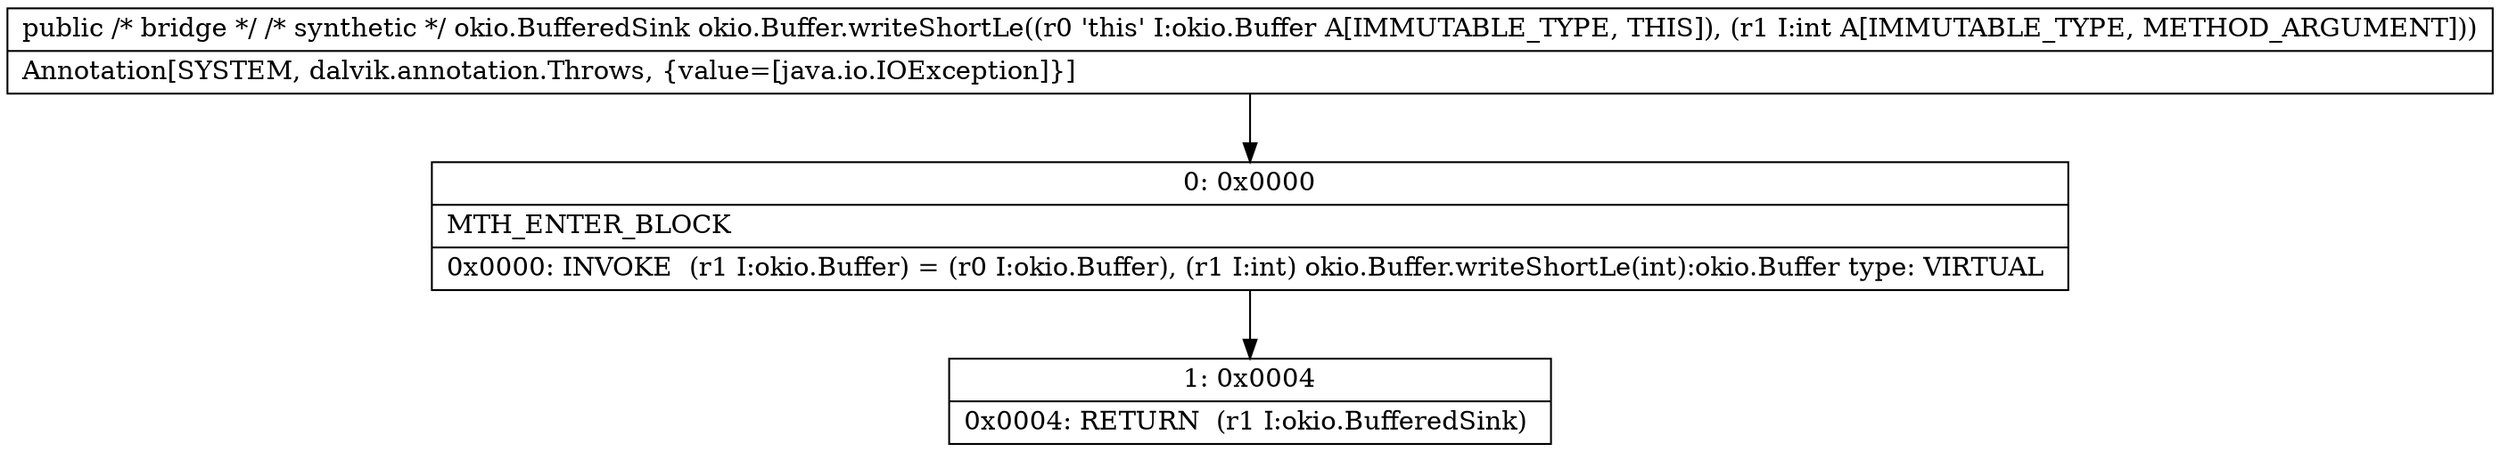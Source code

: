 digraph "CFG forokio.Buffer.writeShortLe(I)Lokio\/BufferedSink;" {
Node_0 [shape=record,label="{0\:\ 0x0000|MTH_ENTER_BLOCK\l|0x0000: INVOKE  (r1 I:okio.Buffer) = (r0 I:okio.Buffer), (r1 I:int) okio.Buffer.writeShortLe(int):okio.Buffer type: VIRTUAL \l}"];
Node_1 [shape=record,label="{1\:\ 0x0004|0x0004: RETURN  (r1 I:okio.BufferedSink) \l}"];
MethodNode[shape=record,label="{public \/* bridge *\/ \/* synthetic *\/ okio.BufferedSink okio.Buffer.writeShortLe((r0 'this' I:okio.Buffer A[IMMUTABLE_TYPE, THIS]), (r1 I:int A[IMMUTABLE_TYPE, METHOD_ARGUMENT]))  | Annotation[SYSTEM, dalvik.annotation.Throws, \{value=[java.io.IOException]\}]\l}"];
MethodNode -> Node_0;
Node_0 -> Node_1;
}


